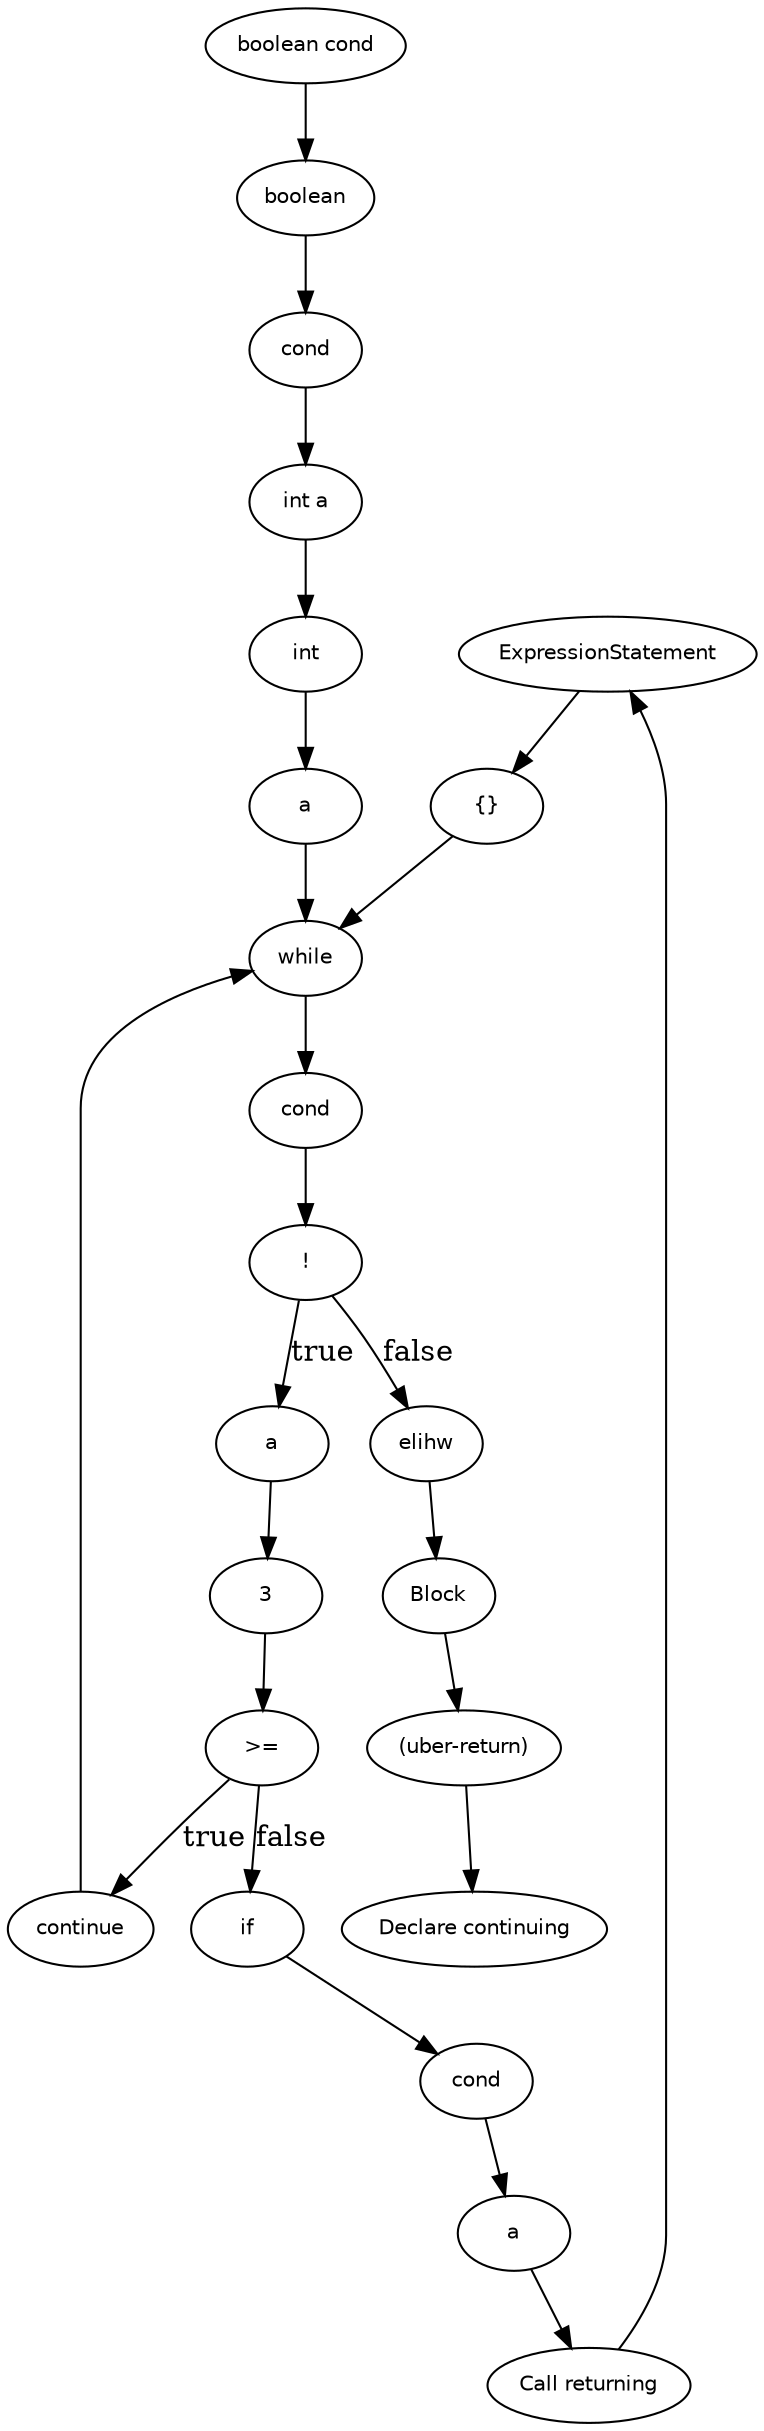 digraph continuing {
  19 [
    label = ExpressionStatement,
    fontname = Helvetica,
    fontsize = 10
  ];
  18 [
    label = continue,
    fontname = Helvetica,
    fontsize = 10
  ];
  17 [
    label = 3,
    fontname = Helvetica,
    fontsize = 10
  ];
  16 [
    label = a,
    fontname = Helvetica,
    fontsize = 10
  ];
  15 [
    label = ">=",
    fontname = Helvetica,
    fontsize = 10
  ];
  14 [
    label = if,
    fontname = Helvetica,
    fontsize = 10
  ];
  13 [
    label = "{}",
    fontname = Helvetica,
    fontsize = 10
  ];
  12 [
    label = cond,
    fontname = Helvetica,
    fontsize = 10
  ];
  11 [
    label = "!",
    fontname = Helvetica,
    fontsize = 10
  ];
  10 [
    label = elihw,
    fontname = Helvetica,
    fontsize = 10
  ];
  9 [
    label = while,
    fontname = Helvetica,
    fontsize = 10
  ];
  8 [
    label = a,
    fontname = Helvetica,
    fontsize = 10
  ];
  7 [
    label = int,
    fontname = Helvetica,
    fontsize = 10
  ];
  6 [
    label = "int a",
    fontname = Helvetica,
    fontsize = 10
  ];
  5 [
    label = cond,
    fontname = Helvetica,
    fontsize = 10
  ];
  4 [
    label = boolean,
    fontname = Helvetica,
    fontsize = 10
  ];
  3 [
    label = "boolean cond",
    fontname = Helvetica,
    fontsize = 10
  ];
  24 [
    label = Block,
    fontname = Helvetica,
    fontsize = 10
  ];
  23 [
    label = a,
    fontname = Helvetica,
    fontsize = 10
  ];
  2 [
    label = "(uber-return)",
    fontname = Helvetica,
    fontsize = 10
  ];
  22 [
    label = cond,
    fontname = Helvetica,
    fontsize = 10
  ];
  0 [
    label = "Declare continuing",
    fontname = Helvetica,
    fontsize = 10
  ];
  20 [
    label = "Call returning",
    fontname = Helvetica,
    fontsize = 10
  ];
  24 -> 2 [
    label = ""
  ];
  15 -> 14 [
    label = false
  ];
  10 -> 24 [
    label = ""
  ];
  17 -> 15 [
    label = ""
  ];
  11 -> 10 [
    label = false
  ];
  16 -> 17 [
    label = ""
  ];
  5 -> 6 [
    label = ""
  ];
  4 -> 5 [
    label = ""
  ];
  3 -> 4 [
    label = ""
  ];
  8 -> 9 [
    label = ""
  ];
  22 -> 23 [
    label = ""
  ];
  20 -> 19 [
    label = ""
  ];
  2 -> 0 [
    label = ""
  ];
  7 -> 8 [
    label = ""
  ];
  14 -> 22 [
    label = ""
  ];
  23 -> 20 [
    label = ""
  ];
  6 -> 7 [
    label = ""
  ];
  18 -> 9 [
    label = ""
  ];
  11 -> 16 [
    label = true
  ];
  15 -> 18 [
    label = true
  ];
  13 -> 9 [
    label = ""
  ];
  12 -> 11 [
    label = ""
  ];
  9 -> 12 [
    label = ""
  ];
  19 -> 13 [
    label = ""
  ];
}

